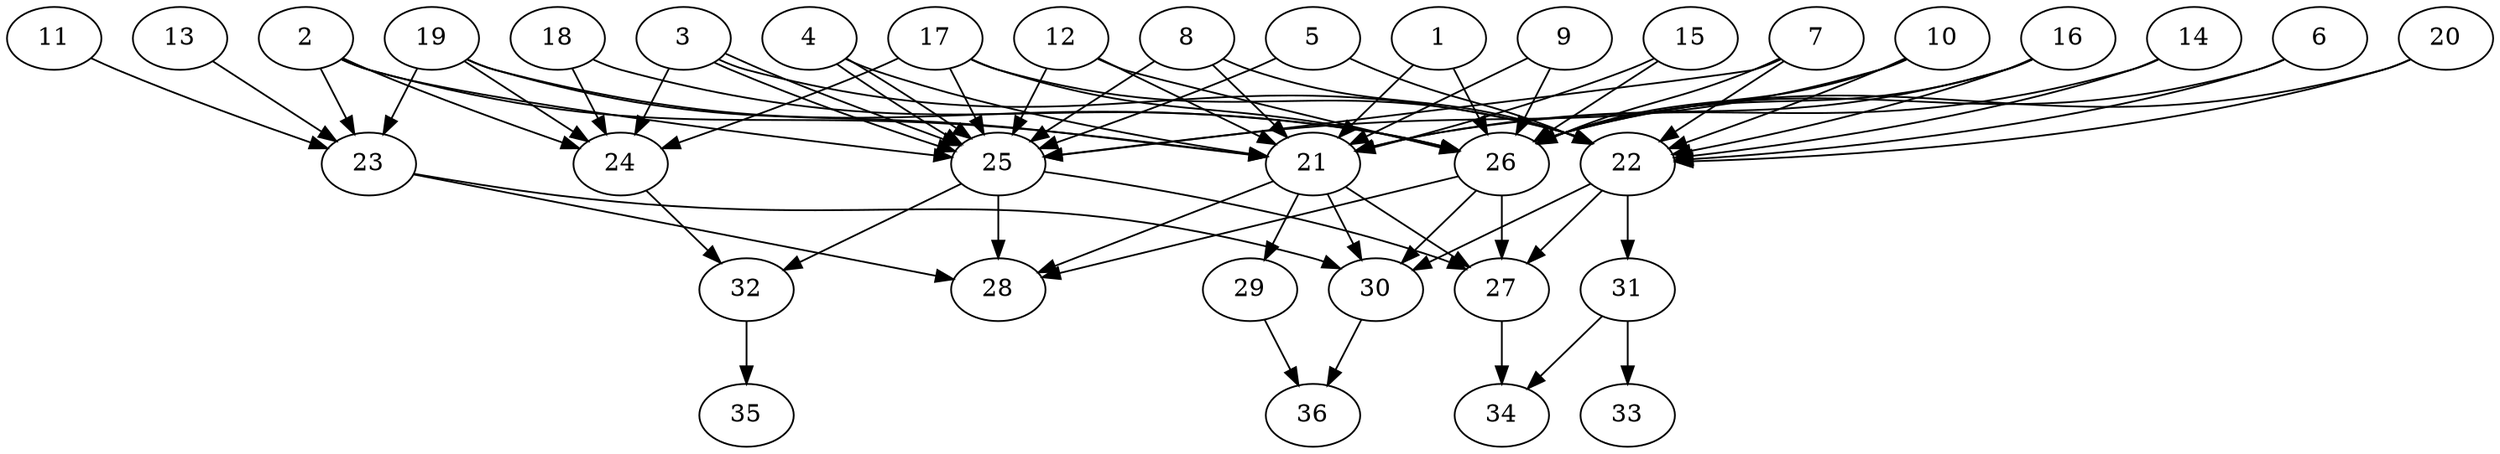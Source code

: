// DAG (tier=3-complex, mode=compute, n=36, ccr=0.472, fat=0.774, density=0.781, regular=0.355, jump=0.274, mindata=1048576, maxdata=16777216)
// DAG automatically generated by daggen at Sun Aug 24 16:33:34 2025
// /home/ermia/Project/Environments/daggen/bin/daggen --dot --ccr 0.472 --fat 0.774 --regular 0.355 --density 0.781 --jump 0.274 --mindata 1048576 --maxdata 16777216 -n 36 
digraph G {
  1 [size="4029516266745102336000", alpha="0.05", expect_size="2014758133372551168000"]
  1 -> 21 [size ="2025778367692800"]
  1 -> 26 [size ="2025778367692800"]
  2 [size="122042831003992457216", alpha="0.14", expect_size="61021415501996228608"]
  2 -> 21 [size ="196833116684288"]
  2 -> 23 [size ="196833116684288"]
  2 -> 24 [size ="196833116684288"]
  2 -> 25 [size ="196833116684288"]
  3 [size="50016861113516864", alpha="0.03", expect_size="25008430556758432"]
  3 -> 22 [size ="925725045555200"]
  3 -> 24 [size ="925725045555200"]
  3 -> 25 [size ="925725045555200"]
  3 -> 25 [size ="925725045555200"]
  4 [size="21679177137240670208", alpha="0.16", expect_size="10839588568620335104"]
  4 -> 21 [size ="62199255007232"]
  4 -> 25 [size ="62199255007232"]
  4 -> 25 [size ="62199255007232"]
  5 [size="324798845147509376", alpha="0.07", expect_size="162399422573754688"]
  5 -> 22 [size ="228926588715008"]
  5 -> 25 [size ="228926588715008"]
  6 [size="42895597903397624", alpha="0.10", expect_size="21447798951698812"]
  6 -> 22 [size ="1584817976115200"]
  6 -> 26 [size ="1584817976115200"]
  7 [size="53322714484550072", alpha="0.10", expect_size="26661357242275036"]
  7 -> 22 [size ="1465398289498112"]
  7 -> 25 [size ="1465398289498112"]
  7 -> 26 [size ="1465398289498112"]
  8 [size="6051164764418212", alpha="0.10", expect_size="3025582382209106"]
  8 -> 21 [size ="731785252044800"]
  8 -> 22 [size ="731785252044800"]
  8 -> 25 [size ="731785252044800"]
  9 [size="1846164195804971008000", alpha="0.19", expect_size="923082097902485504000"]
  9 -> 21 [size ="1203936375603200"]
  9 -> 26 [size ="1203936375603200"]
  10 [size="564521598999787904", alpha="0.02", expect_size="282260799499893952"]
  10 -> 22 [size ="565151124160512"]
  10 -> 25 [size ="565151124160512"]
  10 -> 26 [size ="565151124160512"]
  11 [size="9250420031488000000", alpha="0.04", expect_size="4625210015744000000"]
  11 -> 23 [size ="35253125120000"]
  12 [size="41543991240995520", alpha="0.00", expect_size="20771995620497760"]
  12 -> 21 [size ="1323965351985152"]
  12 -> 25 [size ="1323965351985152"]
  12 -> 26 [size ="1323965351985152"]
  13 [size="2913011992910314340352", alpha="0.13", expect_size="1456505996455157170176"]
  13 -> 23 [size ="1631742037327872"]
  14 [size="46357913895815592", alpha="0.17", expect_size="23178956947907796"]
  14 -> 21 [size ="34228876083200"]
  14 -> 22 [size ="34228876083200"]
  15 [size="29947834571568136", alpha="0.10", expect_size="14973917285784068"]
  15 -> 21 [size ="2007309681164288"]
  15 -> 26 [size ="2007309681164288"]
  16 [size="28846315559452672000", alpha="0.17", expect_size="14423157779726336000"]
  16 -> 21 [size ="75246023475200"]
  16 -> 22 [size ="75246023475200"]
  16 -> 26 [size ="75246023475200"]
  17 [size="1766435744139706368000", alpha="0.03", expect_size="883217872069853184000"]
  17 -> 22 [size ="1169019843379200"]
  17 -> 24 [size ="1169019843379200"]
  17 -> 25 [size ="1169019843379200"]
  17 -> 26 [size ="1169019843379200"]
  18 [size="70104390413526048", alpha="0.20", expect_size="35052195206763024"]
  18 -> 24 [size ="1977059882565632"]
  18 -> 26 [size ="1977059882565632"]
  19 [size="3688136034825292", alpha="0.18", expect_size="1844068017412646"]
  19 -> 21 [size ="102232645173248"]
  19 -> 23 [size ="102232645173248"]
  19 -> 24 [size ="102232645173248"]
  19 -> 26 [size ="102232645173248"]
  20 [size="1640200927726517760", alpha="0.15", expect_size="820100463863258880"]
  20 -> 22 [size ="1922071424663552"]
  20 -> 26 [size ="1922071424663552"]
  21 [size="2321992070464009728", alpha="0.19", expect_size="1160996035232004864"]
  21 -> 27 [size ="1851371959615488"]
  21 -> 28 [size ="1851371959615488"]
  21 -> 29 [size ="1851371959615488"]
  21 -> 30 [size ="1851371959615488"]
  22 [size="2197876212458535780352", alpha="0.14", expect_size="1098938106229267890176"]
  22 -> 27 [size ="1352359447887872"]
  22 -> 30 [size ="1352359447887872"]
  22 -> 31 [size ="1352359447887872"]
  23 [size="21890920311008608", alpha="0.17", expect_size="10945460155504304"]
  23 -> 28 [size ="1235087941173248"]
  23 -> 30 [size ="1235087941173248"]
  24 [size="377917888234242048", alpha="0.03", expect_size="188958944117121024"]
  24 -> 32 [size ="501373351231488"]
  25 [size="2763846808694622720", alpha="0.15", expect_size="1381923404347311360"]
  25 -> 27 [size ="1622629114970112"]
  25 -> 28 [size ="1622629114970112"]
  25 -> 32 [size ="1622629114970112"]
  26 [size="4557439249900533448704", alpha="0.03", expect_size="2278719624950266724352"]
  26 -> 27 [size ="2199060844904448"]
  26 -> 28 [size ="2199060844904448"]
  26 -> 30 [size ="2199060844904448"]
  27 [size="8758529449764323328", alpha="0.20", expect_size="4379264724882161664"]
  27 -> 34 [size ="33992057290752"]
  28 [size="27230476704025673728", alpha="0.01", expect_size="13615238352012836864"]
  29 [size="5319442836009520", alpha="0.02", expect_size="2659721418004760"]
  29 -> 36 [size ="300481825996800"]
  30 [size="74832382579778816", alpha="0.10", expect_size="37416191289889408"]
  30 -> 36 [size ="1395299054518272"]
  31 [size="6562222870825536512", alpha="0.09", expect_size="3281111435412768256"]
  31 -> 33 [size ="2203409230856192"]
  31 -> 34 [size ="2203409230856192"]
  32 [size="686142841350086", alpha="0.19", expect_size="343071420675043"]
  32 -> 35 [size ="66473217228800"]
  33 [size="41201597525458216", alpha="0.11", expect_size="20600798762729108"]
  34 [size="17897440474733562", alpha="0.10", expect_size="8948720237366781"]
  35 [size="527589325507190063104", alpha="0.11", expect_size="263794662753595031552"]
  36 [size="1226095113310072576", alpha="0.01", expect_size="613047556655036288"]
}